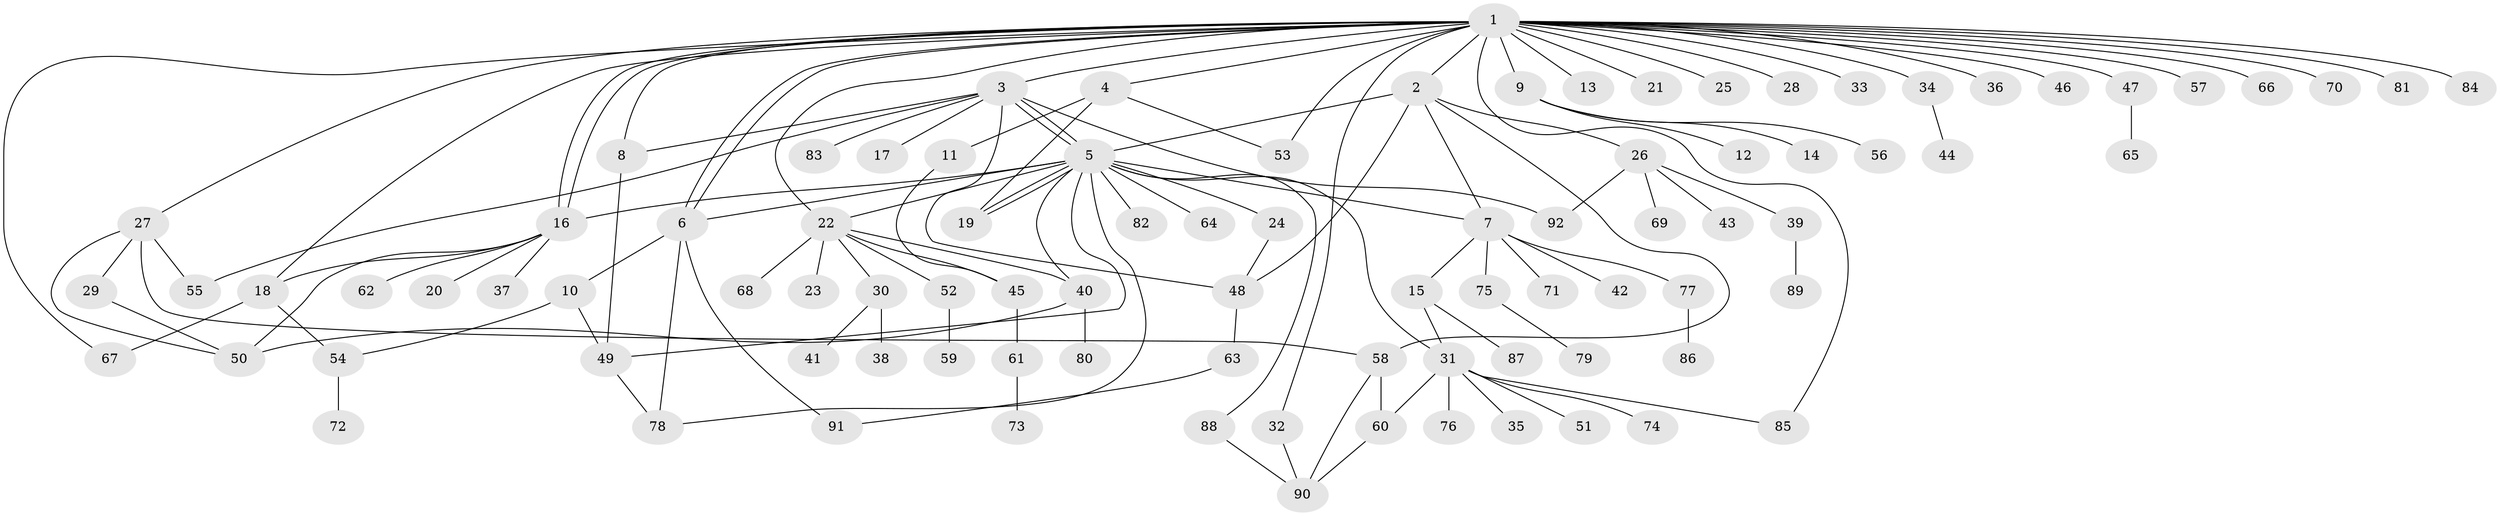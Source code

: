 // Generated by graph-tools (version 1.1) at 2025/49/03/09/25 03:49:48]
// undirected, 92 vertices, 127 edges
graph export_dot {
graph [start="1"]
  node [color=gray90,style=filled];
  1;
  2;
  3;
  4;
  5;
  6;
  7;
  8;
  9;
  10;
  11;
  12;
  13;
  14;
  15;
  16;
  17;
  18;
  19;
  20;
  21;
  22;
  23;
  24;
  25;
  26;
  27;
  28;
  29;
  30;
  31;
  32;
  33;
  34;
  35;
  36;
  37;
  38;
  39;
  40;
  41;
  42;
  43;
  44;
  45;
  46;
  47;
  48;
  49;
  50;
  51;
  52;
  53;
  54;
  55;
  56;
  57;
  58;
  59;
  60;
  61;
  62;
  63;
  64;
  65;
  66;
  67;
  68;
  69;
  70;
  71;
  72;
  73;
  74;
  75;
  76;
  77;
  78;
  79;
  80;
  81;
  82;
  83;
  84;
  85;
  86;
  87;
  88;
  89;
  90;
  91;
  92;
  1 -- 2;
  1 -- 3;
  1 -- 4;
  1 -- 6;
  1 -- 6;
  1 -- 8;
  1 -- 9;
  1 -- 13;
  1 -- 16;
  1 -- 16;
  1 -- 18;
  1 -- 21;
  1 -- 22;
  1 -- 25;
  1 -- 27;
  1 -- 28;
  1 -- 32;
  1 -- 33;
  1 -- 34;
  1 -- 36;
  1 -- 46;
  1 -- 47;
  1 -- 53;
  1 -- 57;
  1 -- 66;
  1 -- 67;
  1 -- 70;
  1 -- 81;
  1 -- 84;
  1 -- 85;
  2 -- 5;
  2 -- 7;
  2 -- 26;
  2 -- 48;
  2 -- 58;
  3 -- 5;
  3 -- 5;
  3 -- 8;
  3 -- 17;
  3 -- 48;
  3 -- 55;
  3 -- 83;
  3 -- 92;
  4 -- 11;
  4 -- 19;
  4 -- 53;
  5 -- 6;
  5 -- 7;
  5 -- 16;
  5 -- 19;
  5 -- 19;
  5 -- 22;
  5 -- 24;
  5 -- 31;
  5 -- 40;
  5 -- 49;
  5 -- 64;
  5 -- 78;
  5 -- 82;
  5 -- 88;
  6 -- 10;
  6 -- 78;
  6 -- 91;
  7 -- 15;
  7 -- 42;
  7 -- 71;
  7 -- 75;
  7 -- 77;
  8 -- 49;
  9 -- 12;
  9 -- 14;
  9 -- 56;
  10 -- 49;
  10 -- 54;
  11 -- 45;
  15 -- 31;
  15 -- 87;
  16 -- 18;
  16 -- 20;
  16 -- 37;
  16 -- 50;
  16 -- 62;
  18 -- 54;
  18 -- 67;
  22 -- 23;
  22 -- 30;
  22 -- 40;
  22 -- 45;
  22 -- 52;
  22 -- 68;
  24 -- 48;
  26 -- 39;
  26 -- 43;
  26 -- 69;
  26 -- 92;
  27 -- 29;
  27 -- 50;
  27 -- 55;
  27 -- 58;
  29 -- 50;
  30 -- 38;
  30 -- 41;
  31 -- 35;
  31 -- 51;
  31 -- 60;
  31 -- 74;
  31 -- 76;
  31 -- 85;
  32 -- 90;
  34 -- 44;
  39 -- 89;
  40 -- 50;
  40 -- 80;
  45 -- 61;
  47 -- 65;
  48 -- 63;
  49 -- 78;
  52 -- 59;
  54 -- 72;
  58 -- 60;
  58 -- 90;
  60 -- 90;
  61 -- 73;
  63 -- 91;
  75 -- 79;
  77 -- 86;
  88 -- 90;
}
